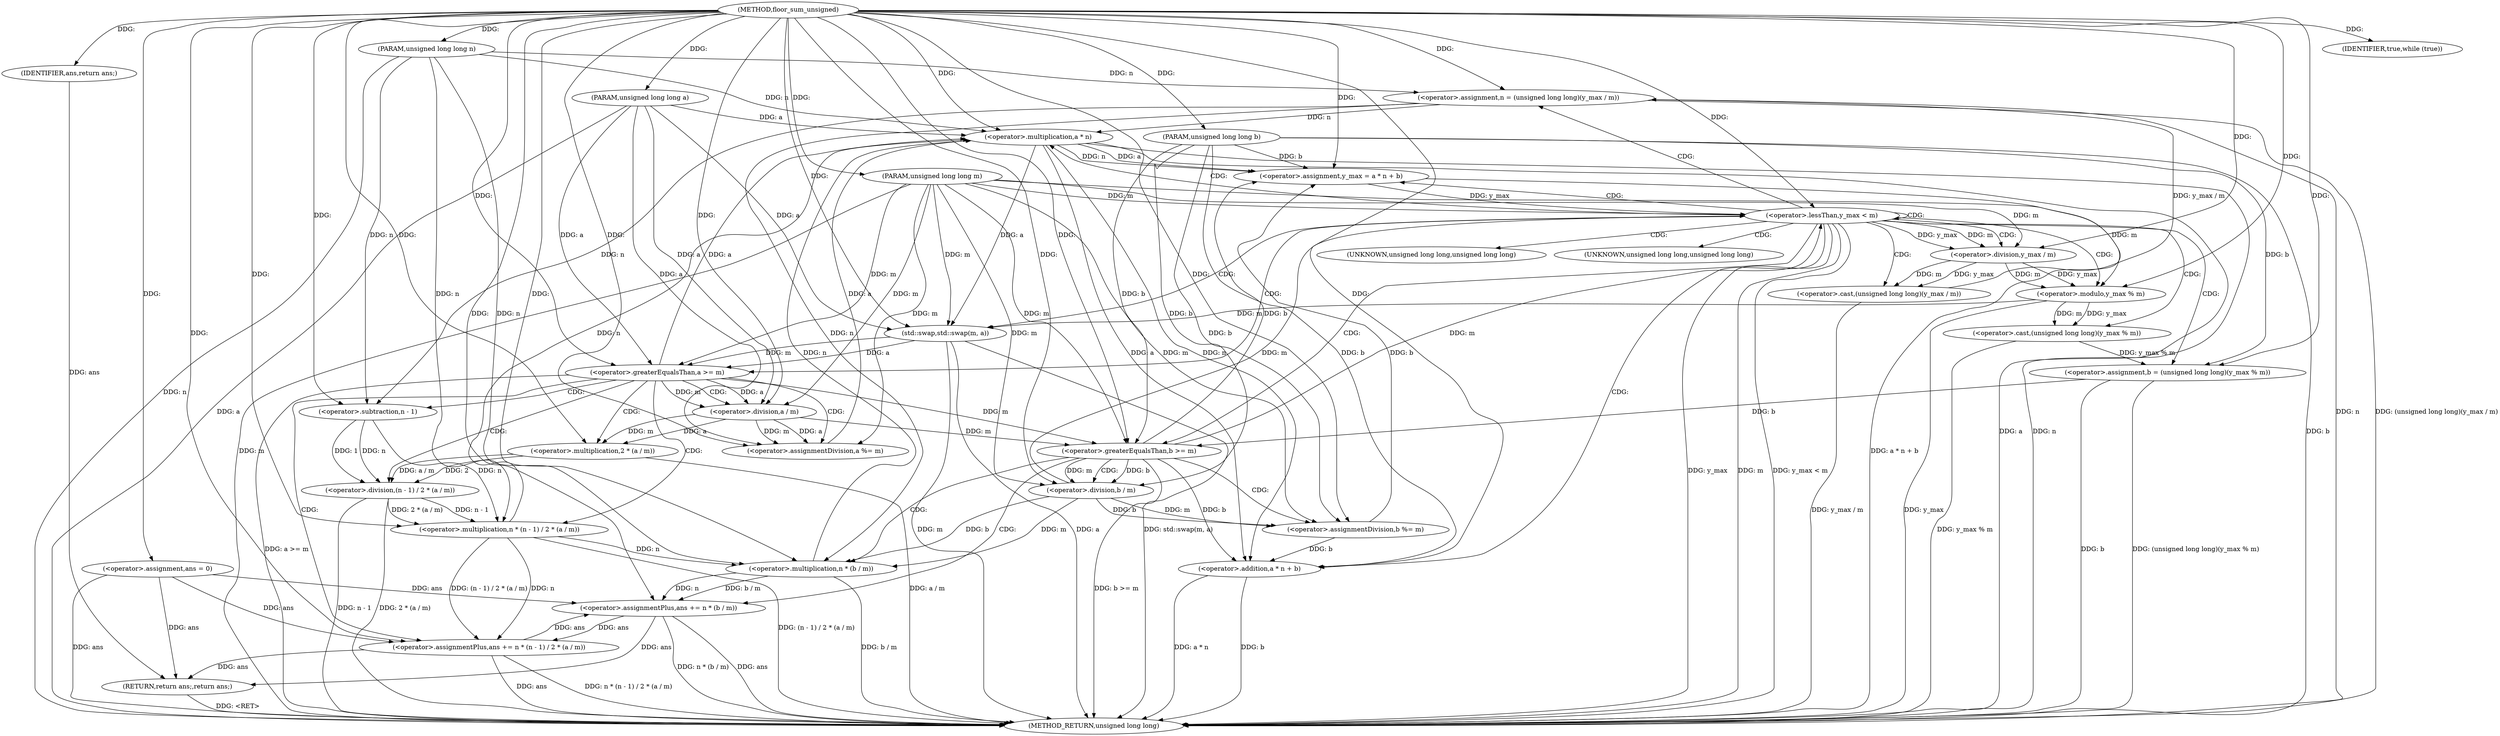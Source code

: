 digraph "floor_sum_unsigned" {  
"1000669" [label = "(METHOD,floor_sum_unsigned)" ]
"1000750" [label = "(METHOD_RETURN,unsigned long long)" ]
"1000670" [label = "(PARAM,unsigned long long n)" ]
"1000671" [label = "(PARAM,unsigned long long m)" ]
"1000672" [label = "(PARAM,unsigned long long a)" ]
"1000673" [label = "(PARAM,unsigned long long b)" ]
"1000676" [label = "(<operator>.assignment,ans = 0)" ]
"1000748" [label = "(RETURN,return ans;,return ans;)" ]
"1000680" [label = "(IDENTIFIER,true,while (true))" ]
"1000749" [label = "(IDENTIFIER,ans,return ans;)" ]
"1000719" [label = "(<operator>.assignment,y_max = a * n + b)" ]
"1000731" [label = "(<operator>.assignment,n = (unsigned long long)(y_max / m))" ]
"1000738" [label = "(<operator>.assignment,b = (unsigned long long)(y_max % m))" ]
"1000745" [label = "(std::swap,std::swap(m, a))" ]
"1000683" [label = "(<operator>.greaterEqualsThan,a >= m)" ]
"1000704" [label = "(<operator>.greaterEqualsThan,b >= m)" ]
"1000727" [label = "(<operator>.lessThan,y_max < m)" ]
"1000687" [label = "(<operator>.assignmentPlus,ans += n * (n - 1) / 2 * (a / m))" ]
"1000700" [label = "(<operator>.assignmentDivision,a %= m)" ]
"1000708" [label = "(<operator>.assignmentPlus,ans += n * (b / m))" ]
"1000715" [label = "(<operator>.assignmentDivision,b %= m)" ]
"1000721" [label = "(<operator>.addition,a * n + b)" ]
"1000733" [label = "(<operator>.cast,(unsigned long long)(y_max / m))" ]
"1000740" [label = "(<operator>.cast,(unsigned long long)(y_max % m))" ]
"1000722" [label = "(<operator>.multiplication,a * n)" ]
"1000735" [label = "(<operator>.division,y_max / m)" ]
"1000742" [label = "(<operator>.modulo,y_max % m)" ]
"1000689" [label = "(<operator>.multiplication,n * (n - 1) / 2 * (a / m))" ]
"1000710" [label = "(<operator>.multiplication,n * (b / m))" ]
"1000691" [label = "(<operator>.division,(n - 1) / 2 * (a / m))" ]
"1000712" [label = "(<operator>.division,b / m)" ]
"1000692" [label = "(<operator>.subtraction,n - 1)" ]
"1000695" [label = "(<operator>.multiplication,2 * (a / m))" ]
"1000697" [label = "(<operator>.division,a / m)" ]
"1000734" [label = "(UNKNOWN,unsigned long long,unsigned long long)" ]
"1000741" [label = "(UNKNOWN,unsigned long long,unsigned long long)" ]
  "1000670" -> "1000750"  [ label = "DDG: n"] 
  "1000671" -> "1000750"  [ label = "DDG: m"] 
  "1000672" -> "1000750"  [ label = "DDG: a"] 
  "1000673" -> "1000750"  [ label = "DDG: b"] 
  "1000676" -> "1000750"  [ label = "DDG: ans"] 
  "1000683" -> "1000750"  [ label = "DDG: a >= m"] 
  "1000687" -> "1000750"  [ label = "DDG: ans"] 
  "1000691" -> "1000750"  [ label = "DDG: n - 1"] 
  "1000695" -> "1000750"  [ label = "DDG: a / m"] 
  "1000691" -> "1000750"  [ label = "DDG: 2 * (a / m)"] 
  "1000689" -> "1000750"  [ label = "DDG: (n - 1) / 2 * (a / m)"] 
  "1000687" -> "1000750"  [ label = "DDG: n * (n - 1) / 2 * (a / m)"] 
  "1000704" -> "1000750"  [ label = "DDG: b >= m"] 
  "1000708" -> "1000750"  [ label = "DDG: ans"] 
  "1000710" -> "1000750"  [ label = "DDG: b / m"] 
  "1000708" -> "1000750"  [ label = "DDG: n * (b / m)"] 
  "1000722" -> "1000750"  [ label = "DDG: a"] 
  "1000722" -> "1000750"  [ label = "DDG: n"] 
  "1000721" -> "1000750"  [ label = "DDG: a * n"] 
  "1000721" -> "1000750"  [ label = "DDG: b"] 
  "1000719" -> "1000750"  [ label = "DDG: a * n + b"] 
  "1000727" -> "1000750"  [ label = "DDG: y_max"] 
  "1000727" -> "1000750"  [ label = "DDG: m"] 
  "1000727" -> "1000750"  [ label = "DDG: y_max < m"] 
  "1000731" -> "1000750"  [ label = "DDG: n"] 
  "1000733" -> "1000750"  [ label = "DDG: y_max / m"] 
  "1000731" -> "1000750"  [ label = "DDG: (unsigned long long)(y_max / m)"] 
  "1000738" -> "1000750"  [ label = "DDG: b"] 
  "1000742" -> "1000750"  [ label = "DDG: y_max"] 
  "1000740" -> "1000750"  [ label = "DDG: y_max % m"] 
  "1000738" -> "1000750"  [ label = "DDG: (unsigned long long)(y_max % m)"] 
  "1000745" -> "1000750"  [ label = "DDG: m"] 
  "1000745" -> "1000750"  [ label = "DDG: a"] 
  "1000745" -> "1000750"  [ label = "DDG: std::swap(m, a)"] 
  "1000748" -> "1000750"  [ label = "DDG: <RET>"] 
  "1000669" -> "1000670"  [ label = "DDG: "] 
  "1000669" -> "1000671"  [ label = "DDG: "] 
  "1000669" -> "1000672"  [ label = "DDG: "] 
  "1000669" -> "1000673"  [ label = "DDG: "] 
  "1000669" -> "1000676"  [ label = "DDG: "] 
  "1000749" -> "1000748"  [ label = "DDG: ans"] 
  "1000676" -> "1000748"  [ label = "DDG: ans"] 
  "1000687" -> "1000748"  [ label = "DDG: ans"] 
  "1000708" -> "1000748"  [ label = "DDG: ans"] 
  "1000669" -> "1000680"  [ label = "DDG: "] 
  "1000669" -> "1000749"  [ label = "DDG: "] 
  "1000722" -> "1000719"  [ label = "DDG: a"] 
  "1000722" -> "1000719"  [ label = "DDG: n"] 
  "1000704" -> "1000719"  [ label = "DDG: b"] 
  "1000715" -> "1000719"  [ label = "DDG: b"] 
  "1000673" -> "1000719"  [ label = "DDG: b"] 
  "1000669" -> "1000719"  [ label = "DDG: "] 
  "1000733" -> "1000731"  [ label = "DDG: y_max / m"] 
  "1000740" -> "1000738"  [ label = "DDG: y_max % m"] 
  "1000670" -> "1000731"  [ label = "DDG: n"] 
  "1000669" -> "1000731"  [ label = "DDG: "] 
  "1000673" -> "1000738"  [ label = "DDG: b"] 
  "1000669" -> "1000738"  [ label = "DDG: "] 
  "1000742" -> "1000745"  [ label = "DDG: m"] 
  "1000671" -> "1000745"  [ label = "DDG: m"] 
  "1000669" -> "1000745"  [ label = "DDG: "] 
  "1000722" -> "1000745"  [ label = "DDG: a"] 
  "1000672" -> "1000745"  [ label = "DDG: a"] 
  "1000745" -> "1000683"  [ label = "DDG: a"] 
  "1000672" -> "1000683"  [ label = "DDG: a"] 
  "1000669" -> "1000683"  [ label = "DDG: "] 
  "1000745" -> "1000683"  [ label = "DDG: m"] 
  "1000671" -> "1000683"  [ label = "DDG: m"] 
  "1000689" -> "1000687"  [ label = "DDG: n"] 
  "1000689" -> "1000687"  [ label = "DDG: (n - 1) / 2 * (a / m)"] 
  "1000697" -> "1000700"  [ label = "DDG: m"] 
  "1000671" -> "1000700"  [ label = "DDG: m"] 
  "1000669" -> "1000700"  [ label = "DDG: "] 
  "1000738" -> "1000704"  [ label = "DDG: b"] 
  "1000673" -> "1000704"  [ label = "DDG: b"] 
  "1000669" -> "1000704"  [ label = "DDG: "] 
  "1000683" -> "1000704"  [ label = "DDG: m"] 
  "1000671" -> "1000704"  [ label = "DDG: m"] 
  "1000697" -> "1000704"  [ label = "DDG: m"] 
  "1000710" -> "1000708"  [ label = "DDG: n"] 
  "1000710" -> "1000708"  [ label = "DDG: b / m"] 
  "1000712" -> "1000715"  [ label = "DDG: m"] 
  "1000671" -> "1000715"  [ label = "DDG: m"] 
  "1000669" -> "1000715"  [ label = "DDG: "] 
  "1000722" -> "1000721"  [ label = "DDG: a"] 
  "1000722" -> "1000721"  [ label = "DDG: n"] 
  "1000704" -> "1000721"  [ label = "DDG: b"] 
  "1000715" -> "1000721"  [ label = "DDG: b"] 
  "1000673" -> "1000721"  [ label = "DDG: b"] 
  "1000669" -> "1000721"  [ label = "DDG: "] 
  "1000719" -> "1000727"  [ label = "DDG: y_max"] 
  "1000669" -> "1000727"  [ label = "DDG: "] 
  "1000704" -> "1000727"  [ label = "DDG: m"] 
  "1000671" -> "1000727"  [ label = "DDG: m"] 
  "1000712" -> "1000727"  [ label = "DDG: m"] 
  "1000735" -> "1000733"  [ label = "DDG: y_max"] 
  "1000735" -> "1000733"  [ label = "DDG: m"] 
  "1000742" -> "1000740"  [ label = "DDG: m"] 
  "1000742" -> "1000740"  [ label = "DDG: y_max"] 
  "1000676" -> "1000687"  [ label = "DDG: ans"] 
  "1000708" -> "1000687"  [ label = "DDG: ans"] 
  "1000669" -> "1000687"  [ label = "DDG: "] 
  "1000697" -> "1000700"  [ label = "DDG: a"] 
  "1000672" -> "1000700"  [ label = "DDG: a"] 
  "1000676" -> "1000708"  [ label = "DDG: ans"] 
  "1000687" -> "1000708"  [ label = "DDG: ans"] 
  "1000669" -> "1000708"  [ label = "DDG: "] 
  "1000712" -> "1000715"  [ label = "DDG: b"] 
  "1000673" -> "1000715"  [ label = "DDG: b"] 
  "1000683" -> "1000722"  [ label = "DDG: a"] 
  "1000700" -> "1000722"  [ label = "DDG: a"] 
  "1000672" -> "1000722"  [ label = "DDG: a"] 
  "1000669" -> "1000722"  [ label = "DDG: "] 
  "1000689" -> "1000722"  [ label = "DDG: n"] 
  "1000710" -> "1000722"  [ label = "DDG: n"] 
  "1000731" -> "1000722"  [ label = "DDG: n"] 
  "1000670" -> "1000722"  [ label = "DDG: n"] 
  "1000727" -> "1000735"  [ label = "DDG: y_max"] 
  "1000669" -> "1000735"  [ label = "DDG: "] 
  "1000727" -> "1000735"  [ label = "DDG: m"] 
  "1000671" -> "1000735"  [ label = "DDG: m"] 
  "1000735" -> "1000742"  [ label = "DDG: y_max"] 
  "1000669" -> "1000742"  [ label = "DDG: "] 
  "1000735" -> "1000742"  [ label = "DDG: m"] 
  "1000671" -> "1000742"  [ label = "DDG: m"] 
  "1000692" -> "1000689"  [ label = "DDG: n"] 
  "1000670" -> "1000689"  [ label = "DDG: n"] 
  "1000669" -> "1000689"  [ label = "DDG: "] 
  "1000691" -> "1000689"  [ label = "DDG: n - 1"] 
  "1000691" -> "1000689"  [ label = "DDG: 2 * (a / m)"] 
  "1000689" -> "1000710"  [ label = "DDG: n"] 
  "1000731" -> "1000710"  [ label = "DDG: n"] 
  "1000670" -> "1000710"  [ label = "DDG: n"] 
  "1000669" -> "1000710"  [ label = "DDG: "] 
  "1000712" -> "1000710"  [ label = "DDG: b"] 
  "1000712" -> "1000710"  [ label = "DDG: m"] 
  "1000692" -> "1000691"  [ label = "DDG: n"] 
  "1000692" -> "1000691"  [ label = "DDG: 1"] 
  "1000695" -> "1000691"  [ label = "DDG: a / m"] 
  "1000695" -> "1000691"  [ label = "DDG: 2"] 
  "1000704" -> "1000712"  [ label = "DDG: b"] 
  "1000673" -> "1000712"  [ label = "DDG: b"] 
  "1000669" -> "1000712"  [ label = "DDG: "] 
  "1000704" -> "1000712"  [ label = "DDG: m"] 
  "1000671" -> "1000712"  [ label = "DDG: m"] 
  "1000731" -> "1000692"  [ label = "DDG: n"] 
  "1000670" -> "1000692"  [ label = "DDG: n"] 
  "1000669" -> "1000692"  [ label = "DDG: "] 
  "1000669" -> "1000695"  [ label = "DDG: "] 
  "1000697" -> "1000695"  [ label = "DDG: m"] 
  "1000697" -> "1000695"  [ label = "DDG: a"] 
  "1000683" -> "1000697"  [ label = "DDG: a"] 
  "1000672" -> "1000697"  [ label = "DDG: a"] 
  "1000669" -> "1000697"  [ label = "DDG: "] 
  "1000683" -> "1000697"  [ label = "DDG: m"] 
  "1000671" -> "1000697"  [ label = "DDG: m"] 
  "1000683" -> "1000691"  [ label = "CDG: "] 
  "1000683" -> "1000697"  [ label = "CDG: "] 
  "1000683" -> "1000687"  [ label = "CDG: "] 
  "1000683" -> "1000692"  [ label = "CDG: "] 
  "1000683" -> "1000689"  [ label = "CDG: "] 
  "1000683" -> "1000695"  [ label = "CDG: "] 
  "1000683" -> "1000700"  [ label = "CDG: "] 
  "1000704" -> "1000708"  [ label = "CDG: "] 
  "1000704" -> "1000712"  [ label = "CDG: "] 
  "1000704" -> "1000710"  [ label = "CDG: "] 
  "1000704" -> "1000715"  [ label = "CDG: "] 
  "1000727" -> "1000738"  [ label = "CDG: "] 
  "1000727" -> "1000742"  [ label = "CDG: "] 
  "1000727" -> "1000735"  [ label = "CDG: "] 
  "1000727" -> "1000731"  [ label = "CDG: "] 
  "1000727" -> "1000734"  [ label = "CDG: "] 
  "1000727" -> "1000741"  [ label = "CDG: "] 
  "1000727" -> "1000740"  [ label = "CDG: "] 
  "1000727" -> "1000733"  [ label = "CDG: "] 
  "1000727" -> "1000745"  [ label = "CDG: "] 
  "1000727" -> "1000727"  [ label = "CDG: "] 
  "1000727" -> "1000704"  [ label = "CDG: "] 
  "1000727" -> "1000722"  [ label = "CDG: "] 
  "1000727" -> "1000721"  [ label = "CDG: "] 
  "1000727" -> "1000719"  [ label = "CDG: "] 
  "1000727" -> "1000683"  [ label = "CDG: "] 
}
